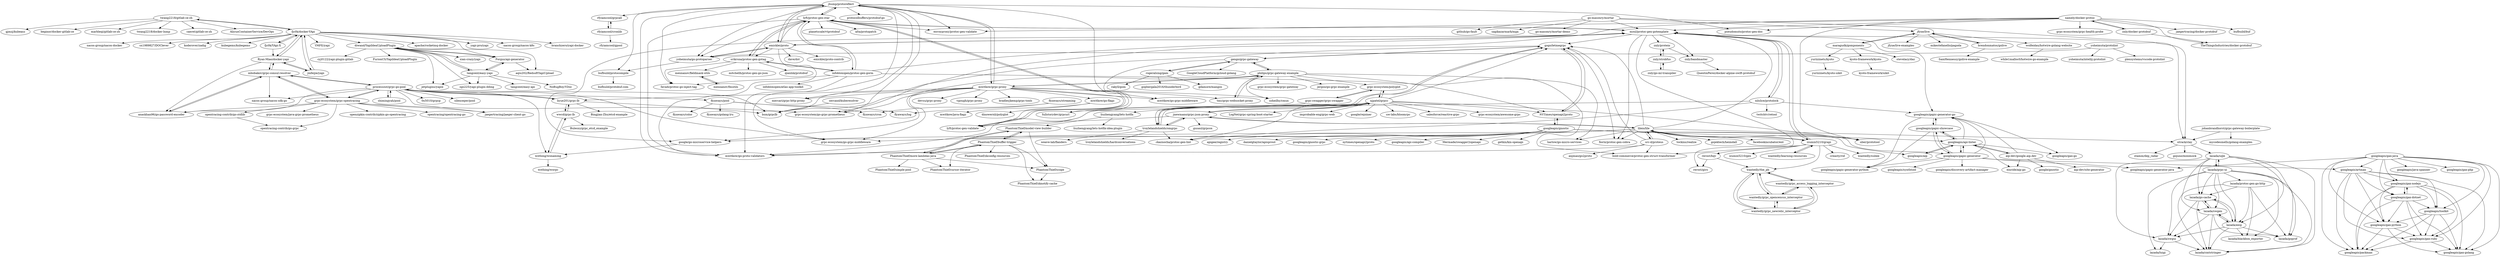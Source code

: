 digraph G {
"twang2218/gitlab-ce-zh" -> "beginor/docker-gitlab-ce"
"twang2218/gitlab-ce-zh" -> "marbleqi/gitlab-ce-zh"
"twang2218/gitlab-ce-zh" -> "twang2218/docker-lnmp" ["e"=1]
"twang2218/gitlab-ce-zh" -> "caeret/gitlab-ce-zh"
"twang2218/gitlab-ce-zh" -> "AliyunContainerService/DevOps" ["e"=1]
"twang2218/gitlab-ce-zh" -> "fjc0k/docker-YApi"
"twang2218/gitlab-ce-zh" -> "gjmzj/kubeasz" ["e"=1]
"processout/grpc-go-pool" -> "mbobakov/grpc-consul-resolver"
"processout/grpc-go-pool" -> "shimingyah/pool"
"processout/grpc-go-pool" -> "grpc-ecosystem/grpc-opentracing"
"processout/grpc-go-pool" -> "flyaways/pool"
"processout/grpc-go-pool" -> "bsm/grpclb"
"processout/grpc-go-pool" -> "liyue201/grpc-lb"
"processout/grpc-go-pool" -> "silenceper/pool" ["e"=1]
"processout/grpc-go-pool" -> "grpc-ecosystem/go-grpc-middleware" ["e"=1]
"processout/grpc-go-pool" -> "wothing/wonaming"
"processout/grpc-go-pool" -> "jaegertracing/jaeger-client-go" ["e"=1]
"processout/grpc-go-pool" -> "anaskhan96/go-password-encoder"
"processout/grpc-go-pool" -> "0x5010/grpcp"
"processout/grpc-go-pool" -> "nacos-group/nacos-sdk-go" ["e"=1]
"go-masonry/mortar" -> "utrack/clay"
"go-masonry/mortar" -> "sagikazarmark/mga" ["e"=1]
"go-masonry/mortar" -> "go-masonry/mortar-demo"
"go-masonry/mortar" -> "jfyne/live"
"go-masonry/mortar" -> "moul/protoc-gen-gotemplate"
"go-masonry/mortar" -> "github/go-fault" ["e"=1]
"googleapis/api-linter" -> "googleapis/gapic-showcase"
"googleapis/api-linter" -> "googleapis/aip"
"googleapis/api-linter" -> "aip-dev/google.aip.dev"
"googleapis/api-linter" -> "googleapis/gapic-generator-go"
"googleapis/api-linter" -> "einride/aip-go"
"googleapis/api-linter" -> "googleapis/gapic-generator"
"googleapis/api-linter" -> "googleapis/gax-go"
"googleapis/gapic-generator-go" -> "googleapis/gapic-showcase"
"googleapis/gapic-generator-go" -> "googleapis/gapic-generator-python"
"googleapis/gapic-generator-go" -> "googleapis/gax-go"
"googleapis/gapic-showcase" -> "googleapis/gapic-generator"
"googleapis/gapic-showcase" -> "googleapis/api-linter"
"googleapis/gapic-showcase" -> "googleapis/gapic-generator-python"
"googleapis/gapic-showcase" -> "googleapis/gapic-generator-go"
"googleapis/gax-nodejs" -> "googleapis/gax-ruby"
"googleapis/gax-nodejs" -> "googleapis/gax-golang"
"googleapis/gax-nodejs" -> "googleapis/gax-python"
"googleapis/gax-nodejs" -> "googleapis/packman"
"googleapis/gax-nodejs" -> "googleapis/toolkit"
"googleapis/gax-nodejs" -> "googleapis/gax-dotnet"
"mennanov/fieldmask-utils" -> "mennanov/fmutils"
"srikrsna/protoc-gen-gotag" -> "favadi/protoc-go-inject-tag" ["e"=1]
"srikrsna/protoc-gen-gotag" -> "lyft/protoc-gen-star"
"srikrsna/protoc-gen-gotag" -> "infobloxopen/protoc-gen-gorm"
"srikrsna/protoc-gen-gotag" -> "mitchellh/protoc-gen-go-json"
"srikrsna/protoc-gen-gotag" -> "qianlnk/protobuf" ["e"=1]
"srikrsna/protoc-gen-gotag" -> "mennanov/fieldmask-utils"
"yoheimuta/go-protoparser" -> "bufbuild/protocompile"
"yoheimuta/go-protoparser" -> "emicklei/proto"
"jhump/protoreflect" -> "emicklei/proto"
"jhump/protoreflect" -> "rfyiamcool/grpcall"
"jhump/protoreflect" -> "mwitkow/grpc-proxy"
"jhump/protoreflect" -> "mercari/grpc-http-proxy"
"jhump/protoreflect" -> "envoyproxy/protoc-gen-validate" ["e"=1]
"jhump/protoreflect" -> "lyft/protoc-gen-star"
"jhump/protoreflect" -> "protocolbuffers/protobuf-go" ["e"=1]
"jhump/protoreflect" -> "yoheimuta/go-protoparser"
"jhump/protoreflect" -> "mwitkow/go-proto-validators" ["e"=1]
"jhump/protoreflect" -> "bufbuild/protocompile"
"jhump/protoreflect" -> "grpc-ecosystem/go-grpc-middleware" ["e"=1]
"jhump/protoreflect" -> "fullstorydev/grpcurl" ["e"=1]
"jhump/protoreflect" -> "favadi/protoc-go-inject-tag" ["e"=1]
"jhump/protoreflect" -> "pseudomuto/protoc-gen-doc" ["e"=1]
"jhump/protoreflect" -> "grpc-ecosystem/go-grpc-prometheus" ["e"=1]
"philips/grpc-gateway-example" -> "gengo/grpc-gateway"
"philips/grpc-gateway-example" -> "tmc/grpc-websocket-proxy"
"philips/grpc-gateway-example" -> "harlow/go-micro-services" ["e"=1]
"philips/grpc-gateway-example" -> "soheilhy/cmux" ["e"=1]
"philips/grpc-gateway-example" -> "mwitkow/grpc-proxy"
"philips/grpc-gateway-example" -> "NYTimes/openapi2proto"
"philips/grpc-gateway-example" -> "grpc-ecosystem/grpc-gateway" ["e"=1]
"philips/grpc-gateway-example" -> "grpc-ecosystem/polyglot"
"philips/grpc-gateway-example" -> "google/go-microservice-helpers"
"philips/grpc-gateway-example" -> "jergoo/go-grpc-example" ["e"=1]
"fjc0k/docker-YApi" -> "fjc0k/YApi-X"
"fjc0k/docker-YApi" -> "Ryan-Miao/docker-yapi"
"fjc0k/docker-YApi" -> "jinfeijie/yapi"
"fjc0k/docker-YApi" -> "YMFE/yapi" ["e"=1]
"fjc0k/docker-YApi" -> "diwand/YapiIdeaUploadPlugin"
"fjc0k/docker-YApi" -> "apache/rocketmq-docker" ["e"=1]
"fjc0k/docker-YApi" -> "Forgus/api-generator"
"fjc0k/docker-YApi" -> "yapi-pro/yapi"
"fjc0k/docker-YApi" -> "nacos-group/nacos-k8s" ["e"=1]
"fjc0k/docker-YApi" -> "branchzero/yapi-docker"
"fjc0k/docker-YApi" -> "nacos-group/nacos-docker" ["e"=1]
"fjc0k/docker-YApi" -> "sx1989827/DOClever" ["e"=1]
"fjc0k/docker-YApi" -> "twang2218/gitlab-ce-zh"
"fjc0k/docker-YApi" -> "koderover/zadig" ["e"=1]
"fjc0k/docker-YApi" -> "kubegems/kubegems" ["e"=1]
"src-d/proteus" -> "anjmao/go2proto"
"src-d/proteus" -> "mwitkow/go-proto-validators" ["e"=1]
"src-d/proteus" -> "lileio/lile"
"src-d/proteus" -> "bold-commerce/protoc-gen-struct-transformer"
"src-d/proteus" -> "gogo/letmegrpc"
"jnewmano/grpc-json-proxy" -> "troylelandshields/omgrpc"
"jnewmano/grpc-json-proxy" -> "njpatel/grpcc"
"jnewmano/grpc-json-proxy" -> "lileio/lile"
"jnewmano/grpc-json-proxy" -> "lyft/protoc-gen-validate"
"jnewmano/grpc-json-proxy" -> "gusaul/grpcox" ["e"=1]
"emicklei/proto" -> "yoheimuta/go-protoparser"
"emicklei/proto" -> "jhump/protoreflect"
"emicklei/proto" -> "mwitkow/go-proto-validators" ["e"=1]
"emicklei/proto" -> "moul/protoc-gen-gotemplate"
"emicklei/proto" -> "emicklei/proto-contrib"
"emicklei/proto" -> "lyft/protoc-gen-star"
"emicklei/proto" -> "srikrsna/protoc-gen-gotag"
"emicklei/proto" -> "dave/dst" ["e"=1]
"znly/strobfus" -> "znly/go-ml-transpiler"
"znly/strobfus" -> "znly/protein"
"kyoto-framework/kyoto" -> "kyoto-framework/uikit"
"wantedly/learning-resources" -> "izumin5210/grapi"
"njpatel/grpcc" -> "troylelandshields/omgrpc"
"njpatel/grpcc" -> "grpc-ecosystem/polyglot"
"njpatel/grpcc" -> "jnewmano/grpc-json-proxy"
"njpatel/grpcc" -> "gogo/letmegrpc"
"njpatel/grpcc" -> "improbable-eng/grpc-web" ["e"=1]
"njpatel/grpcc" -> "ckaznocha/protoc-gen-lint"
"njpatel/grpcc" -> "fullstorydev/grpcurl" ["e"=1]
"njpatel/grpcc" -> "uber/prototool" ["e"=1]
"njpatel/grpcc" -> "google/rejoiner" ["e"=1]
"njpatel/grpcc" -> "NYTimes/openapi2proto"
"njpatel/grpcc" -> "uw-labs/bloomrpc" ["e"=1]
"njpatel/grpcc" -> "salesforce/reactive-grpc" ["e"=1]
"njpatel/grpcc" -> "grpc-ecosystem/awesome-grpc" ["e"=1]
"njpatel/grpcc" -> "mwitkow/go-proto-validators" ["e"=1]
"njpatel/grpcc" -> "LogNet/grpc-spring-boot-starter" ["e"=1]
"tangcent/easy-yapi" -> "tangcent/easy-api"
"tangcent/easy-yapi" -> "Forgus/api-generator"
"tangcent/easy-yapi" -> "diwand/YapiIdeaUploadPlugin"
"tangcent/easy-yapi" -> "NoBugBoy/YDoc"
"tangcent/easy-yapi" -> "jetplugins/yapix"
"tangcent/easy-yapi" -> "zgs225/yapi-plugin-dding"
"diwand/YapiIdeaUploadPlugin" -> "Forgus/api-generator"
"diwand/YapiIdeaUploadPlugin" -> "aqiu202/RedsoftYapiUpload"
"diwand/YapiIdeaUploadPlugin" -> "tangcent/easy-yapi"
"diwand/YapiIdeaUploadPlugin" -> "xian-crazy/yapi"
"diwand/YapiIdeaUploadPlugin" -> "zgs225/yapi-plugin-dding"
"diwand/YapiIdeaUploadPlugin" -> "cyj0122/yapi-plugin-gitlab"
"diwand/YapiIdeaUploadPlugin" -> "FurionCS/YapiIdeaUploadPlugin"
"diwand/YapiIdeaUploadPlugin" -> "jetplugins/yapix"
"fjc0k/YApi-X" -> "fjc0k/docker-YApi"
"fjc0k/YApi-X" -> "Ryan-Miao/docker-yapi"
"Ryan-Miao/docker-yapi" -> "anaskhan96/go-password-encoder"
"Ryan-Miao/docker-yapi" -> "mbobakov/grpc-consul-resolver"
"Ryan-Miao/docker-yapi" -> "jinfeijie/yapi"
"Ryan-Miao/docker-yapi" -> "fjc0k/docker-YApi"
"rfyiamcool/cronlib" -> "rfyiamcool/gpool"
"rfyiamcool/cronlib" -> "rfyiamcool/grpcall"
"PhantomThief/buffer-trigger" -> "PhantomThief/model-view-builder"
"PhantomThief/buffer-trigger" -> "PhantomThief/scope"
"PhantomThief/buffer-trigger" -> "PhantomThief/cursor-iterator"
"PhantomThief/buffer-trigger" -> "PhantomThief/more-lambdas-java"
"PhantomThief/buffer-trigger" -> "PhantomThief/zknotify-cache"
"PhantomThief/buffer-trigger" -> "PhantomThief/zkconfig-resources"
"wwcd/grpc-lb" -> "liyue201/grpc-lb"
"wwcd/grpc-lb" -> "wothing/wonaming"
"wwcd/grpc-lb" -> "Bulesxz/grpc_etcd_example"
"googleapis/gnostic" -> "googleapis/gnostic-grpc"
"googleapis/gnostic" -> "nytimes/openapi2proto" ["e"=1]
"googleapis/gnostic" -> "NYTimes/openapi2proto"
"googleapis/gnostic" -> "googleapis/api-linter"
"googleapis/gnostic" -> "googleapis/gapic-generator"
"googleapis/gnostic" -> "googleapis/api-compiler"
"googleapis/gnostic" -> "Mermade/swagger2openapi" ["e"=1]
"googleapis/gnostic" -> "getkin/kin-openapi" ["e"=1]
"googleapis/gnostic" -> "googleapis/aip"
"googleapis/gnostic" -> "apigee/registry"
"googleapis/gnostic" -> "danielgtaylor/apisprout" ["e"=1]
"jinfeijie/yapi" -> "Ryan-Miao/docker-yapi"
"jinfeijie/yapi" -> "fjc0k/docker-YApi"
"liyue201/grpc-lb" -> "wwcd/grpc-lb"
"liyue201/grpc-lb" -> "Bingjian-Zhu/etcd-example" ["e"=1]
"liyue201/grpc-lb" -> "processout/grpc-go-pool"
"liyue201/grpc-lb" -> "bsm/grpclb"
"lileio/lile" -> "izumin5210/grapi"
"lileio/lile" -> "fiorix/protoc-gen-cobra"
"lileio/lile" -> "utrack/clay"
"lileio/lile" -> "grpc-ecosystem/go-grpc-middleware" ["e"=1]
"lileio/lile" -> "google/go-microservice-helpers"
"lileio/lile" -> "gogo/letmegrpc"
"lileio/lile" -> "src-d/proteus"
"lileio/lile" -> "moul/protoc-gen-gotemplate"
"lileio/lile" -> "tockins/realize" ["e"=1]
"lileio/lile" -> "gojektech/heimdall" ["e"=1]
"lileio/lile" -> "mwitkow/go-proto-validators" ["e"=1]
"lileio/lile" -> "uber/prototool" ["e"=1]
"lileio/lile" -> "harlow/go-micro-services" ["e"=1]
"lileio/lile" -> "jnewmano/grpc-json-proxy"
"lileio/lile" -> "facebookincubator/ent" ["e"=1]
"jfyne/live" -> "brendonmatos/golive"
"jfyne/live" -> "wolfeidau/hotwire-golang-website"
"jfyne/live" -> "maragudk/gomponents"
"jfyne/live" -> "jfyne/live-examples"
"jfyne/live" -> "mikestefanello/pagoda" ["e"=1]
"maragudk/gomponents" -> "stevelacy/daz"
"maragudk/gomponents" -> "jfyne/live"
"maragudk/gomponents" -> "kyoto-framework/kyoto"
"maragudk/gomponents" -> "yuriizinets/kyoto"
"Forgus/api-generator" -> "diwand/YapiIdeaUploadPlugin"
"Forgus/api-generator" -> "tangcent/easy-yapi"
"Forgus/api-generator" -> "aqiu202/RedsoftYapiUpload"
"izumin5210/grapi" -> "rerost/bqv"
"izumin5210/grapi" -> "creasty/rid"
"izumin5210/grapi" -> "wantedly/subee"
"izumin5210/grapi" -> "wantedly/learning-resources"
"izumin5210/grapi" -> "moul/protoc-gen-gotemplate"
"izumin5210/grapi" -> "rerost/giro"
"izumin5210/grapi" -> "wantedly/the_pb"
"izumin5210/grapi" -> "izumin5210/gex"
"izumin5210/grapi" -> "lileio/lile"
"nilslice/protolock" -> "moul/protoc-gen-gotemplate"
"nilslice/protolock" -> "lyft/protoc-gen-validate"
"nilslice/protolock" -> "ckaznocha/protoc-gen-lint"
"nilslice/protolock" -> "googleapis/gapic-generator-go"
"nilslice/protolock" -> "twitchtv/retool" ["e"=1]
"znly/docker-protobuf" -> "TheThingsIndustries/docker-protobuf"
"znly/docker-protobuf" -> "namely/docker-protoc"
"rfyiamcool/grpcall" -> "rfyiamcool/cronlib"
"grpc-ecosystem/grpc-opentracing" -> "mbobakov/grpc-consul-resolver"
"grpc-ecosystem/grpc-opentracing" -> "jaegertracing/jaeger-client-go" ["e"=1]
"grpc-ecosystem/grpc-opentracing" -> "anaskhan96/go-password-encoder"
"grpc-ecosystem/grpc-opentracing" -> "opentracing-contrib/go-stdlib"
"grpc-ecosystem/grpc-opentracing" -> "processout/grpc-go-pool"
"grpc-ecosystem/grpc-opentracing" -> "grpc-ecosystem/java-grpc-prometheus"
"grpc-ecosystem/grpc-opentracing" -> "grpc-ecosystem/go-grpc-prometheus" ["e"=1]
"grpc-ecosystem/grpc-opentracing" -> "opentracing-contrib/go-grpc"
"grpc-ecosystem/grpc-opentracing" -> "openzipkin-contrib/zipkin-go-opentracing" ["e"=1]
"grpc-ecosystem/grpc-opentracing" -> "opentracing/opentracing-go" ["e"=1]
"lazada/sqle" -> "lazada/go-cache"
"lazada/sqle" -> "lazada/swgui"
"lazada/sqle" -> "lazada/swgen"
"lazada/sqle" -> "lazada/grpc-ui"
"lazada/sqle" -> "lazada/awg"
"lazada/sqle" -> "lazada/cmtstringer"
"lazada/sqle" -> "lazada/goprof"
"googleapis/aip" -> "googleapis/api-linter"
"troylelandshields/omgrpc" -> "jnewmano/grpc-json-proxy"
"troylelandshields/omgrpc" -> "njpatel/grpcc"
"troylelandshields/omgrpc" -> "gogo/letmegrpc"
"troylelandshields/omgrpc" -> "ckaznocha/protoc-gen-lint"
"troylelandshields/omgrpc" -> "weave-lab/flanders"
"troylelandshields/omgrpc" -> "troylelandshields/hardconversations"
"gengo/grpc-gateway" -> "gogo/letmegrpc"
"gengo/grpc-gateway" -> "mwitkow/go-grpc-middleware"
"gengo/grpc-gateway" -> "GoogleCloudPlatform/gcloud-golang" ["e"=1]
"gengo/grpc-gateway" -> "rogeralsing/gam"
"gengo/grpc-gateway" -> "philips/grpc-gateway-example"
"grpc-ecosystem/polyglot" -> "grpc-swagger/grpc-swagger"
"grpc-ecosystem/polyglot" -> "njpatel/grpcc"
"opentracing-contrib/go-stdlib" -> "opentracing-contrib/go-grpc"
"lyft/protoc-gen-star" -> "lyft/protoc-gen-validate"
"lyft/protoc-gen-star" -> "envoyproxy/protoc-gen-validate" ["e"=1]
"lyft/protoc-gen-star" -> "moul/protoc-gen-gotemplate"
"lyft/protoc-gen-star" -> "srikrsna/protoc-gen-gotag"
"lyft/protoc-gen-star" -> "infobloxopen/protoc-gen-gorm"
"lyft/protoc-gen-star" -> "yoheimuta/go-protoparser"
"lyft/protoc-gen-star" -> "mwitkow/go-proto-validators" ["e"=1]
"lyft/protoc-gen-star" -> "jhump/protoreflect"
"lyft/protoc-gen-star" -> "planetscale/vtprotobuf" ["e"=1]
"lyft/protoc-gen-star" -> "alta/protopatch"
"mbobakov/grpc-consul-resolver" -> "anaskhan96/go-password-encoder"
"mbobakov/grpc-consul-resolver" -> "nacos-group/nacos-sdk-go" ["e"=1]
"mbobakov/grpc-consul-resolver" -> "grpc-ecosystem/grpc-opentracing"
"mbobakov/grpc-consul-resolver" -> "processout/grpc-go-pool"
"mbobakov/grpc-consul-resolver" -> "Ryan-Miao/docker-yapi"
"PhantomThief/more-lambdas-java" -> "PhantomThief/buffer-trigger"
"PhantomThief/more-lambdas-java" -> "PhantomThief/model-view-builder"
"PhantomThief/more-lambdas-java" -> "PhantomThief/simple-pool"
"PhantomThief/more-lambdas-java" -> "PhantomThief/scope"
"PhantomThief/more-lambdas-java" -> "PhantomThief/cursor-iterator"
"yuriizinets/kyoto" -> "yuriizinets/kyoto-uikit"
"lyft/protoc-gen-validate" -> "lyft/protoc-gen-star"
"moul/protoc-gen-gotemplate" -> "lyft/protoc-gen-star"
"moul/protoc-gen-gotemplate" -> "izumin5210/grapi"
"moul/protoc-gen-gotemplate" -> "znly/protein"
"moul/protoc-gen-gotemplate" -> "nilslice/protolock"
"moul/protoc-gen-gotemplate" -> "bold-commerce/protoc-gen-struct-transformer"
"moul/protoc-gen-gotemplate" -> "googleapis/gapic-generator-go"
"moul/protoc-gen-gotemplate" -> "gogo/letmegrpc"
"moul/protoc-gen-gotemplate" -> "fiorix/protoc-gen-cobra"
"moul/protoc-gen-gotemplate" -> "emicklei/proto"
"moul/protoc-gen-gotemplate" -> "utrack/clay"
"moul/protoc-gen-gotemplate" -> "znly/bandmaster"
"moul/protoc-gen-gotemplate" -> "google/go-microservice-helpers"
"NYTimes/openapi2proto" -> "gogo/letmegrpc"
"NYTimes/openapi2proto" -> "googleapis/gnostic"
"rogeralsing/gam" -> "gengo/grpc-gateway"
"rogeralsing/gam" -> "rakyll/gom" ["e"=1]
"rogeralsing/gam" -> "gophergala2016/thunderbird" ["e"=1]
"rogeralsing/gam" -> "gdamore/mangos" ["e"=1]
"infobloxopen/protoc-gen-gorm" -> "infobloxopen/atlas-app-toolkit"
"infobloxopen/protoc-gen-gorm" -> "srikrsna/protoc-gen-gotag"
"infobloxopen/protoc-gen-gorm" -> "lyft/protoc-gen-star"
"infobloxopen/protoc-gen-gorm" -> "favadi/protoc-go-inject-tag" ["e"=1]
"infobloxopen/protoc-gen-gorm" -> "mwitkow/go-proto-validators" ["e"=1]
"infobloxopen/protoc-gen-gorm" -> "bold-commerce/protoc-gen-struct-transformer"
"infobloxopen/protoc-gen-gorm" -> "moul/protoc-gen-gotemplate"
"yoheimuta/protolint" -> "plexsystems/vscode-protolint"
"yoheimuta/protolint" -> "yoheimuta/go-protoparser"
"yoheimuta/protolint" -> "yoheimuta/intellij-protolint"
"johanbrandhorst/grpc-gateway-boilerplate" -> "utrack/clay"
"johanbrandhorst/grpc-gateway-boilerplate" -> "mycodesmells/golang-examples"
"mennanov/fmutils" -> "mennanov/fieldmask-utils"
"namely/docker-protoc" -> "znly/docker-protobuf"
"namely/docker-protoc" -> "jaegertracing/docker-protobuf"
"namely/docker-protoc" -> "uber/prototool" ["e"=1]
"namely/docker-protoc" -> "grpc-ecosystem/go-grpc-prometheus" ["e"=1]
"namely/docker-protoc" -> "moul/protoc-gen-gotemplate"
"namely/docker-protoc" -> "TheThingsIndustries/docker-protobuf"
"namely/docker-protoc" -> "bufbuild/buf" ["e"=1]
"namely/docker-protoc" -> "pseudomuto/protoc-gen-doc" ["e"=1]
"namely/docker-protoc" -> "envoyproxy/protoc-gen-validate" ["e"=1]
"namely/docker-protoc" -> "grpc-ecosystem/grpc-health-probe" ["e"=1]
"znly/go-ml-transpiler" -> "znly/strobfus"
"grpc-swagger/grpc-swagger" -> "grpc-ecosystem/polyglot"
"grpc-swagger/grpc-swagger" -> "liuzhengyang/lets-hotfix"
"shimingyah/pool" -> "processout/grpc-go-pool"
"wothing/wonaming" -> "wothing/worpc"
"wothing/wonaming" -> "wwcd/grpc-lb"
"liuzhengyang/lets-hotfix" -> "liuzhengyang/lets-hotfix-idea-plugin"
"liuzhengyang/lets-hotfix" -> "PhantomThief/model-view-builder"
"sercand/kuberesolver" -> "bsm/grpclb"
"tmc/grpc-websocket-proxy" -> "philips/grpc-gateway-example"
"utrack/clay" -> "stamm/dep_radar"
"utrack/clay" -> "gojuno/minimock" ["e"=1]
"utrack/clay" -> "lazada/sqle"
"flyaways/pool" -> "flyaways/cron"
"flyaways/pool" -> "flyaways/log"
"flyaways/pool" -> "flyaways/color"
"flyaways/pool" -> "flyaways/golang-lru"
"aip-dev/google.aip.dev" -> "googleapis/api-linter"
"aip-dev/google.aip.dev" -> "einride/aip-go"
"aip-dev/google.aip.dev" -> "googleapis/gapic-generator-go"
"aip-dev/google.aip.dev" -> "google/gnostic" ["e"=1]
"aip-dev/google.aip.dev" -> "aip-dev/site-generator"
"google/go-microservice-helpers" -> "wothing/wonaming"
"googleapis/gax-dotnet" -> "googleapis/gax-python"
"googleapis/gax-dotnet" -> "googleapis/gax-ruby"
"googleapis/gax-dotnet" -> "googleapis/gax-golang"
"googleapis/gax-dotnet" -> "googleapis/toolkit"
"googleapis/gax-dotnet" -> "googleapis/packman"
"googleapis/gax-dotnet" -> "googleapis/gax-nodejs"
"PhantomThief/scope" -> "PhantomThief/zknotify-cache"
"mwitkow/grpc-proxy" -> "jhump/protoreflect"
"mwitkow/grpc-proxy" -> "devsu/grpc-proxy"
"mwitkow/grpc-proxy" -> "mercari/grpc-http-proxy"
"mwitkow/grpc-proxy" -> "vgough/grpc-proxy"
"mwitkow/grpc-proxy" -> "soheilhy/cmux" ["e"=1]
"mwitkow/grpc-proxy" -> "bsm/grpclb"
"mwitkow/grpc-proxy" -> "liyue201/grpc-lb"
"mwitkow/grpc-proxy" -> "grpc-ecosystem/go-grpc-prometheus" ["e"=1]
"mwitkow/grpc-proxy" -> "mwitkow/go-grpc-middleware"
"mwitkow/grpc-proxy" -> "bradleyjkemp/grpc-tools" ["e"=1]
"mwitkow/grpc-proxy" -> "lyft/protoc-gen-validate"
"mwitkow/grpc-proxy" -> "grpc-ecosystem/go-grpc-middleware" ["e"=1]
"mwitkow/grpc-proxy" -> "tmc/grpc-websocket-proxy"
"mwitkow/grpc-proxy" -> "philips/grpc-gateway-example"
"mwitkow/grpc-proxy" -> "mwitkow/go-flagz"
"googleapis/gapic-generator" -> "googleapis/gapic-showcase"
"googleapis/gapic-generator" -> "googleapis/artman"
"googleapis/gapic-generator" -> "googleapis/gapic-generator-python"
"googleapis/gapic-generator" -> "googleapis/gapic-generator-go"
"googleapis/gapic-generator" -> "googleapis/synthtool"
"googleapis/gapic-generator" -> "googleapis/api-linter"
"googleapis/gapic-generator" -> "googleapis/gapic-generator-java"
"googleapis/gapic-generator" -> "googleapis/discovery-artifact-manager" ["e"=1]
"mwitkow/go-flagz" -> "mwitkow/java-flagz"
"mwitkow/go-flagz" -> "dinowernli/polyglot"
"PhantomThief/model-view-builder" -> "PhantomThief/buffer-trigger"
"PhantomThief/model-view-builder" -> "PhantomThief/scope"
"PhantomThief/model-view-builder" -> "PhantomThief/more-lambdas-java"
"gogo/letmegrpc" -> "gengo/grpc-gateway"
"gogo/letmegrpc" -> "troylelandshields/omgrpc"
"gogo/letmegrpc" -> "NYTimes/openapi2proto"
"gogo/letmegrpc" -> "fiorix/protoc-gen-cobra"
"gogo/letmegrpc" -> "bsm/grpclb"
"googleapis/gax-java" -> "googleapis/gax-ruby"
"googleapis/gax-java" -> "googleapis/gax-golang"
"googleapis/gax-java" -> "googleapis/toolkit"
"googleapis/gax-java" -> "googleapis/artman"
"googleapis/gax-java" -> "googleapis/gax-python"
"googleapis/gax-java" -> "googleapis/gax-dotnet"
"googleapis/gax-java" -> "googleapis/gax-nodejs"
"googleapis/gax-java" -> "googleapis/java-spanner"
"googleapis/gax-java" -> "googleapis/packman"
"googleapis/gax-java" -> "googleapis/gax-php" ["e"=1]
"googleapis/gax-java" -> "googleapis/gapic-generator-java"
"wantedly/grpc_access_logging_interceptor" -> "wantedly/grpc_newrelic_interceptor"
"wantedly/grpc_access_logging_interceptor" -> "wantedly/grpc_opencensus_interceptor"
"wantedly/grpc_access_logging_interceptor" -> "wantedly/the_pb"
"wantedly/grpc_newrelic_interceptor" -> "wantedly/grpc_access_logging_interceptor"
"wantedly/grpc_newrelic_interceptor" -> "wantedly/grpc_opencensus_interceptor"
"wantedly/grpc_newrelic_interceptor" -> "wantedly/the_pb"
"wantedly/grpc_opencensus_interceptor" -> "wantedly/grpc_newrelic_interceptor"
"wantedly/grpc_opencensus_interceptor" -> "wantedly/grpc_access_logging_interceptor"
"wantedly/grpc_opencensus_interceptor" -> "wantedly/the_pb"
"wantedly/the_pb" -> "wantedly/grpc_opencensus_interceptor"
"wantedly/the_pb" -> "wantedly/grpc_newrelic_interceptor"
"wantedly/the_pb" -> "wantedly/grpc_access_logging_interceptor"
"brendonmatos/golive" -> "jfyne/live"
"brendonmatos/golive" -> "SamHennessy/golive-example"
"wolfeidau/hotwire-golang-website" -> "while1malloc0/hotwire-go-example"
"bufbuild/protocompile" -> "bufbuild/protobuf.com"
"rerost/bqv" -> "rerost/giro"
"rerost/bqv" -> "wantedly/the_pb"
"anaskhan96/go-password-encoder" -> "mbobakov/grpc-consul-resolver"
"lazada/protoc-gen-go-http" -> "lazada/cmtstringer"
"lazada/protoc-gen-go-http" -> "lazada/go-cache"
"lazada/protoc-gen-go-http" -> "lazada/awg"
"lazada/protoc-gen-go-http" -> "lazada/goprof"
"lazada/protoc-gen-go-http" -> "lazada/blackbox_exporter"
"znly/bandmaster" -> "QuentinPerez/docker-alpine-swift-protobuf"
"googleapis/artman" -> "googleapis/gax-ruby"
"googleapis/artman" -> "googleapis/gax-python"
"googleapis/artman" -> "googleapis/toolkit"
"googleapis/artman" -> "googleapis/packman"
"googleapis/artman" -> "googleapis/gax-golang"
"googleapis/artman" -> "googleapis/gax-dotnet"
"googleapis/artman" -> "googleapis/gax-nodejs"
"flyaways/streaming" -> "flyaways/cron"
"flyaways/streaming" -> "flyaways/log"
"znly/protein" -> "znly/bandmaster"
"znly/protein" -> "znly/strobfus"
"lazada/swgen" -> "lazada/go-cache"
"lazada/swgen" -> "lazada/awg"
"lazada/swgen" -> "lazada/swgui"
"lazada/swgen" -> "lazada/cmtstringer"
"lazada/swgen" -> "lazada/goprof"
"lazada/awg" -> "lazada/go-cache"
"lazada/awg" -> "lazada/cmtstringer"
"lazada/awg" -> "lazada/swgen"
"lazada/awg" -> "lazada/swgui"
"lazada/awg" -> "lazada/goprof"
"lazada/awg" -> "lazada/blackbox_exporter"
"lazada/grpc-ui" -> "lazada/sqle"
"lazada/grpc-ui" -> "lazada/swgen"
"lazada/grpc-ui" -> "lazada/go-cache"
"lazada/grpc-ui" -> "lazada/cmtstringer"
"lazada/grpc-ui" -> "lazada/awg"
"lazada/grpc-ui" -> "lazada/swgui"
"lazada/grpc-ui" -> "lazada/protoc-gen-go-http"
"lazada/grpc-ui" -> "lazada/blackbox_exporter"
"lazada/grpc-ui" -> "lazada/luigi"
"lazada/grpc-ui" -> "lazada/goprof"
"googleapis/gax-ruby" -> "googleapis/gax-golang"
"googleapis/gax-ruby" -> "googleapis/packman"
"googleapis/toolkit" -> "googleapis/gax-ruby"
"googleapis/toolkit" -> "googleapis/packman"
"googleapis/toolkit" -> "googleapis/gax-golang"
"googleapis/toolkit" -> "googleapis/gax-python"
"lazada/go-cache" -> "lazada/cmtstringer"
"lazada/go-cache" -> "lazada/awg"
"lazada/go-cache" -> "lazada/swgen"
"lazada/go-cache" -> "lazada/swgui"
"lazada/swgui" -> "lazada/cmtstringer"
"lazada/swgui" -> "lazada/luigi"
"googleapis/gax-python" -> "googleapis/gax-golang"
"googleapis/gax-python" -> "googleapis/packman"
"googleapis/gax-python" -> "googleapis/gax-ruby"
"twang2218/gitlab-ce-zh" ["l"="-15.109,0.379"]
"beginor/docker-gitlab-ce" ["l"="-15.127,0.348"]
"marbleqi/gitlab-ce-zh" ["l"="-15.099,0.342"]
"twang2218/docker-lnmp" ["l"="-11.914,-7.581"]
"caeret/gitlab-ce-zh" ["l"="-15.087,0.362"]
"AliyunContainerService/DevOps" ["l"="-9.383,2.293"]
"fjc0k/docker-YApi" ["l"="-15.115,0.431"]
"gjmzj/kubeasz" ["l"="-9.311,2.303"]
"processout/grpc-go-pool" ["l"="-15.288,0.556"]
"mbobakov/grpc-consul-resolver" ["l"="-15.225,0.515"]
"shimingyah/pool" ["l"="-15.292,0.528"]
"grpc-ecosystem/grpc-opentracing" ["l"="-15.234,0.544"]
"flyaways/pool" ["l"="-15.25,0.6"]
"bsm/grpclb" ["l"="-15.395,0.582"]
"liyue201/grpc-lb" ["l"="-15.352,0.573"]
"silenceper/pool" ["l"="-12.682,1.373"]
"grpc-ecosystem/go-grpc-middleware" ["l"="-13.139,1.208"]
"wothing/wonaming" ["l"="-15.351,0.628"]
"jaegertracing/jaeger-client-go" ["l"="-12.868,1.275"]
"anaskhan96/go-password-encoder" ["l"="-15.24,0.51"]
"0x5010/grpcp" ["l"="-15.269,0.577"]
"nacos-group/nacos-sdk-go" ["l"="-12.792,1.223"]
"go-masonry/mortar" ["l"="-15.668,0.811"]
"utrack/clay" ["l"="-15.574,0.826"]
"sagikazarmark/mga" ["l"="-12.309,1.218"]
"go-masonry/mortar-demo" ["l"="-15.695,0.818"]
"jfyne/live" ["l"="-15.771,0.89"]
"moul/protoc-gen-gotemplate" ["l"="-15.592,0.713"]
"github/go-fault" ["l"="-13.643,1.578"]
"googleapis/api-linter" ["l"="-15.61,0.494"]
"googleapis/gapic-showcase" ["l"="-15.625,0.514"]
"googleapis/aip" ["l"="-15.58,0.487"]
"aip-dev/google.aip.dev" ["l"="-15.608,0.465"]
"googleapis/gapic-generator-go" ["l"="-15.617,0.549"]
"einride/aip-go" ["l"="-15.626,0.447"]
"googleapis/gapic-generator" ["l"="-15.638,0.486"]
"googleapis/gax-go" ["l"="-15.652,0.511"]
"googleapis/gapic-generator-python" ["l"="-15.641,0.528"]
"googleapis/gax-nodejs" ["l"="-15.704,0.374"]
"googleapis/gax-ruby" ["l"="-15.709,0.394"]
"googleapis/gax-golang" ["l"="-15.693,0.392"]
"googleapis/gax-python" ["l"="-15.701,0.386"]
"googleapis/packman" ["l"="-15.7,0.398"]
"googleapis/toolkit" ["l"="-15.716,0.384"]
"googleapis/gax-dotnet" ["l"="-15.689,0.382"]
"mennanov/fieldmask-utils" ["l"="-15.731,0.693"]
"mennanov/fmutils" ["l"="-15.756,0.696"]
"srikrsna/protoc-gen-gotag" ["l"="-15.663,0.681"]
"favadi/protoc-go-inject-tag" ["l"="-13.027,1.136"]
"lyft/protoc-gen-star" ["l"="-15.613,0.669"]
"infobloxopen/protoc-gen-gorm" ["l"="-15.632,0.701"]
"mitchellh/protoc-gen-go-json" ["l"="-15.705,0.672"]
"qianlnk/protobuf" ["l"="-13.026,0.928"]
"yoheimuta/go-protoparser" ["l"="-15.644,0.625"]
"bufbuild/protocompile" ["l"="-15.636,0.601"]
"emicklei/proto" ["l"="-15.625,0.648"]
"jhump/protoreflect" ["l"="-15.59,0.609"]
"rfyiamcool/grpcall" ["l"="-15.664,0.574"]
"mwitkow/grpc-proxy" ["l"="-15.475,0.585"]
"mercari/grpc-http-proxy" ["l"="-15.541,0.574"]
"envoyproxy/protoc-gen-validate" ["l"="-13.177,1.085"]
"protocolbuffers/protobuf-go" ["l"="-13.183,1.192"]
"mwitkow/go-proto-validators" ["l"="-13.121,1.067"]
"fullstorydev/grpcurl" ["l"="-13.242,1.067"]
"pseudomuto/protoc-gen-doc" ["l"="-13.223,0.997"]
"grpc-ecosystem/go-grpc-prometheus" ["l"="-13.068,1.176"]
"philips/grpc-gateway-example" ["l"="-15.45,0.626"]
"gengo/grpc-gateway" ["l"="-15.485,0.626"]
"tmc/grpc-websocket-proxy" ["l"="-15.431,0.596"]
"harlow/go-micro-services" ["l"="-16.073,-0.448"]
"soheilhy/cmux" ["l"="-13.022,1.401"]
"NYTimes/openapi2proto" ["l"="-15.507,0.598"]
"grpc-ecosystem/grpc-gateway" ["l"="-13.163,1.12"]
"grpc-ecosystem/polyglot" ["l"="-15.406,0.692"]
"google/go-microservice-helpers" ["l"="-15.452,0.696"]
"jergoo/go-grpc-example" ["l"="-12.373,1.327"]
"fjc0k/YApi-X" ["l"="-15.127,0.465"]
"Ryan-Miao/docker-yapi" ["l"="-15.173,0.473"]
"jinfeijie/yapi" ["l"="-15.153,0.446"]
"YMFE/yapi" ["l"="10.066,21.694"]
"diwand/YapiIdeaUploadPlugin" ["l"="-15.03,0.408"]
"apache/rocketmq-docker" ["l"="10.025,21.115"]
"Forgus/api-generator" ["l"="-15.048,0.429"]
"yapi-pro/yapi" ["l"="-15.147,0.4"]
"nacos-group/nacos-k8s" ["l"="10.081,21.065"]
"branchzero/yapi-docker" ["l"="-15.089,0.451"]
"nacos-group/nacos-docker" ["l"="10.041,21.185"]
"sx1989827/DOClever" ["l"="10.137,21.648"]
"koderover/zadig" ["l"="-9.383,2.363"]
"kubegems/kubegems" ["l"="-9.81,3.54"]
"src-d/proteus" ["l"="-15.503,0.755"]
"anjmao/go2proto" ["l"="-15.479,0.79"]
"lileio/lile" ["l"="-15.533,0.742"]
"bold-commerce/protoc-gen-struct-transformer" ["l"="-15.576,0.735"]
"gogo/letmegrpc" ["l"="-15.499,0.667"]
"jnewmano/grpc-json-proxy" ["l"="-15.507,0.705"]
"troylelandshields/omgrpc" ["l"="-15.482,0.701"]
"njpatel/grpcc" ["l"="-15.466,0.673"]
"lyft/protoc-gen-validate" ["l"="-15.553,0.653"]
"gusaul/grpcox" ["l"="-13.316,0.985"]
"emicklei/proto-contrib" ["l"="-15.66,0.64"]
"dave/dst" ["l"="-13.504,1.608"]
"znly/strobfus" ["l"="-15.693,0.755"]
"znly/go-ml-transpiler" ["l"="-15.719,0.762"]
"znly/protein" ["l"="-15.657,0.744"]
"kyoto-framework/kyoto" ["l"="-15.812,0.973"]
"kyoto-framework/uikit" ["l"="-15.816,0.996"]
"wantedly/learning-resources" ["l"="-15.602,0.788"]
"izumin5210/grapi" ["l"="-15.573,0.771"]
"improbable-eng/grpc-web" ["l"="-13.252,0.985"]
"ckaznocha/protoc-gen-lint" ["l"="-15.523,0.677"]
"uber/prototool" ["l"="-13.225,1.028"]
"google/rejoiner" ["l"="-13.287,0.993"]
"uw-labs/bloomrpc" ["l"="-13.278,1.035"]
"salesforce/reactive-grpc" ["l"="9.257,21.116"]
"grpc-ecosystem/awesome-grpc" ["l"="-13.256,1.017"]
"LogNet/grpc-spring-boot-starter" ["l"="9.384,21.177"]
"tangcent/easy-yapi" ["l"="-15.012,0.435"]
"tangcent/easy-api" ["l"="-14.978,0.445"]
"NoBugBoy/YDoc" ["l"="-14.996,0.465"]
"jetplugins/yapix" ["l"="-14.996,0.406"]
"zgs225/yapi-plugin-dding" ["l"="-14.995,0.423"]
"aqiu202/RedsoftYapiUpload" ["l"="-15.052,0.402"]
"xian-crazy/yapi" ["l"="-14.995,0.376"]
"cyj0122/yapi-plugin-gitlab" ["l"="-15.026,0.37"]
"FurionCS/YapiIdeaUploadPlugin" ["l"="-15.018,0.388"]
"rfyiamcool/cronlib" ["l"="-15.697,0.558"]
"rfyiamcool/gpool" ["l"="-15.725,0.544"]
"PhantomThief/buffer-trigger" ["l"="-15.242,0.854"]
"PhantomThief/model-view-builder" ["l"="-15.259,0.828"]
"PhantomThief/scope" ["l"="-15.259,0.85"]
"PhantomThief/cursor-iterator" ["l"="-15.221,0.857"]
"PhantomThief/more-lambdas-java" ["l"="-15.234,0.837"]
"PhantomThief/zknotify-cache" ["l"="-15.256,0.871"]
"PhantomThief/zkconfig-resources" ["l"="-15.232,0.877"]
"wwcd/grpc-lb" ["l"="-15.337,0.601"]
"Bulesxz/grpc_etcd_example" ["l"="-15.311,0.612"]
"googleapis/gnostic" ["l"="-15.553,0.515"]
"googleapis/gnostic-grpc" ["l"="-15.547,0.481"]
"nytimes/openapi2proto" ["l"="-13.43,0.893"]
"googleapis/api-compiler" ["l"="-15.523,0.498"]
"Mermade/swagger2openapi" ["l"="8.923,22.706"]
"getkin/kin-openapi" ["l"="-13.381,1.302"]
"apigee/registry" ["l"="-15.527,0.469"]
"danielgtaylor/apisprout" ["l"="8.9,22.891"]
"Bingjian-Zhu/etcd-example" ["l"="-12.51,0.712"]
"fiorix/protoc-gen-cobra" ["l"="-15.545,0.704"]
"tockins/realize" ["l"="-13.102,1.862"]
"gojektech/heimdall" ["l"="-13.287,1.727"]
"facebookincubator/ent" ["l"="-13.316,1.441"]
"brendonmatos/golive" ["l"="-15.768,0.921"]
"wolfeidau/hotwire-golang-website" ["l"="-15.815,0.875"]
"maragudk/gomponents" ["l"="-15.812,0.929"]
"jfyne/live-examples" ["l"="-15.748,0.894"]
"mikestefanello/pagoda" ["l"="34.941,-28.187"]
"stevelacy/daz" ["l"="-15.843,0.958"]
"yuriizinets/kyoto" ["l"="-15.855,0.926"]
"rerost/bqv" ["l"="-15.581,0.799"]
"creasty/rid" ["l"="-15.545,0.79"]
"wantedly/subee" ["l"="-15.601,0.767"]
"rerost/giro" ["l"="-15.566,0.794"]
"wantedly/the_pb" ["l"="-15.596,0.815"]
"izumin5210/gex" ["l"="-15.551,0.807"]
"nilslice/protolock" ["l"="-15.582,0.659"]
"twitchtv/retool" ["l"="-13.802,1.523"]
"znly/docker-protobuf" ["l"="-15.677,0.866"]
"TheThingsIndustries/docker-protobuf" ["l"="-15.663,0.885"]
"namely/docker-protoc" ["l"="-15.646,0.843"]
"opentracing-contrib/go-stdlib" ["l"="-15.186,0.538"]
"grpc-ecosystem/java-grpc-prometheus" ["l"="-15.198,0.577"]
"opentracing-contrib/go-grpc" ["l"="-15.205,0.549"]
"openzipkin-contrib/zipkin-go-opentracing" ["l"="-12.454,1.29"]
"opentracing/opentracing-go" ["l"="-12.962,1.354"]
"lazada/sqle" ["l"="-15.53,0.91"]
"lazada/go-cache" ["l"="-15.519,0.926"]
"lazada/swgui" ["l"="-15.51,0.921"]
"lazada/swgen" ["l"="-15.534,0.927"]
"lazada/grpc-ui" ["l"="-15.509,0.936"]
"lazada/awg" ["l"="-15.521,0.94"]
"lazada/cmtstringer" ["l"="-15.526,0.933"]
"lazada/goprof" ["l"="-15.534,0.941"]
"weave-lab/flanders" ["l"="-15.454,0.728"]
"troylelandshields/hardconversations" ["l"="-15.469,0.731"]
"mwitkow/go-grpc-middleware" ["l"="-15.495,0.57"]
"GoogleCloudPlatform/gcloud-golang" ["l"="-16.561,-0.874"]
"rogeralsing/gam" ["l"="-15.519,0.622"]
"grpc-swagger/grpc-swagger" ["l"="-15.359,0.732"]
"planetscale/vtprotobuf" ["l"="-13.516,1.385"]
"alta/protopatch" ["l"="-15.65,0.661"]
"PhantomThief/simple-pool" ["l"="-15.205,0.835"]
"yuriizinets/kyoto-uikit" ["l"="-15.878,0.93"]
"znly/bandmaster" ["l"="-15.629,0.739"]
"rakyll/gom" ["l"="-12.99,1.933"]
"gophergala2016/thunderbird" ["l"="-15.605,-3.531"]
"gdamore/mangos" ["l"="-12.776,2.015"]
"infobloxopen/atlas-app-toolkit" ["l"="-15.671,0.715"]
"yoheimuta/protolint" ["l"="-15.72,0.61"]
"plexsystems/vscode-protolint" ["l"="-15.751,0.597"]
"yoheimuta/intellij-protolint" ["l"="-15.744,0.616"]
"johanbrandhorst/grpc-gateway-boilerplate" ["l"="-15.578,0.893"]
"mycodesmells/golang-examples" ["l"="-15.589,0.93"]
"jaegertracing/docker-protobuf" ["l"="-15.637,0.879"]
"bufbuild/buf" ["l"="-13.303,1.123"]
"grpc-ecosystem/grpc-health-probe" ["l"="-13.199,1.028"]
"liuzhengyang/lets-hotfix" ["l"="-15.304,0.784"]
"wothing/worpc" ["l"="-15.328,0.647"]
"liuzhengyang/lets-hotfix-idea-plugin" ["l"="-15.285,0.794"]
"sercand/kuberesolver" ["l"="-15.378,0.533"]
"stamm/dep_radar" ["l"="-15.56,0.851"]
"gojuno/minimock" ["l"="-13.577,1.599"]
"flyaways/cron" ["l"="-15.238,0.622"]
"flyaways/log" ["l"="-15.23,0.616"]
"flyaways/color" ["l"="-15.253,0.62"]
"flyaways/golang-lru" ["l"="-15.229,0.602"]
"google/gnostic" ["l"="-13.328,1.064"]
"aip-dev/site-generator" ["l"="-15.598,0.434"]
"devsu/grpc-proxy" ["l"="-15.451,0.558"]
"vgough/grpc-proxy" ["l"="-15.473,0.553"]
"bradleyjkemp/grpc-tools" ["l"="-13.308,1.052"]
"mwitkow/go-flagz" ["l"="-15.452,0.517"]
"googleapis/artman" ["l"="-15.687,0.41"]
"googleapis/synthtool" ["l"="-15.671,0.471"]
"googleapis/gapic-generator-java" ["l"="-15.68,0.445"]
"googleapis/discovery-artifact-manager" ["l"="-5.776,-0.583"]
"mwitkow/java-flagz" ["l"="-15.432,0.494"]
"dinowernli/polyglot" ["l"="-15.452,0.486"]
"googleapis/gax-java" ["l"="-15.712,0.407"]
"googleapis/java-spanner" ["l"="-15.744,0.4"]
"googleapis/gax-php" ["l"="-28.186,-41.089"]
"wantedly/grpc_access_logging_interceptor" ["l"="-15.61,0.824"]
"wantedly/grpc_newrelic_interceptor" ["l"="-15.606,0.837"]
"wantedly/grpc_opencensus_interceptor" ["l"="-15.596,0.833"]
"SamHennessy/golive-example" ["l"="-15.763,0.944"]
"while1malloc0/hotwire-go-example" ["l"="-15.846,0.867"]
"bufbuild/protobuf.com" ["l"="-15.661,0.6"]
"lazada/protoc-gen-go-http" ["l"="-15.521,0.953"]
"lazada/blackbox_exporter" ["l"="-15.506,0.954"]
"QuentinPerez/docker-alpine-swift-protobuf" ["l"="-15.638,0.756"]
"flyaways/streaming" ["l"="-15.224,0.632"]
"lazada/luigi" ["l"="-15.491,0.929"]
}